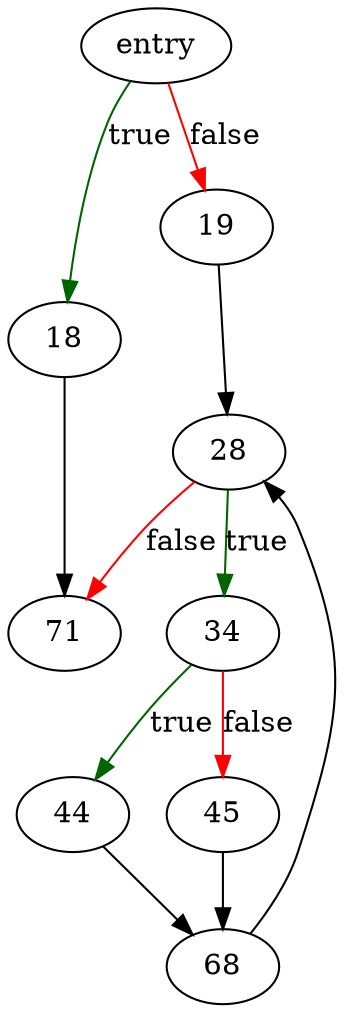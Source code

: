 digraph "whereIndexExprTrans" {
	// Node definitions.
	4 [label=entry];
	18;
	19;
	28;
	34;
	44;
	45;
	68;
	71;

	// Edge definitions.
	4 -> 18 [
		color=darkgreen
		label=true
	];
	4 -> 19 [
		color=red
		label=false
	];
	18 -> 71;
	19 -> 28;
	28 -> 34 [
		color=darkgreen
		label=true
	];
	28 -> 71 [
		color=red
		label=false
	];
	34 -> 44 [
		color=darkgreen
		label=true
	];
	34 -> 45 [
		color=red
		label=false
	];
	44 -> 68;
	45 -> 68;
	68 -> 28;
}